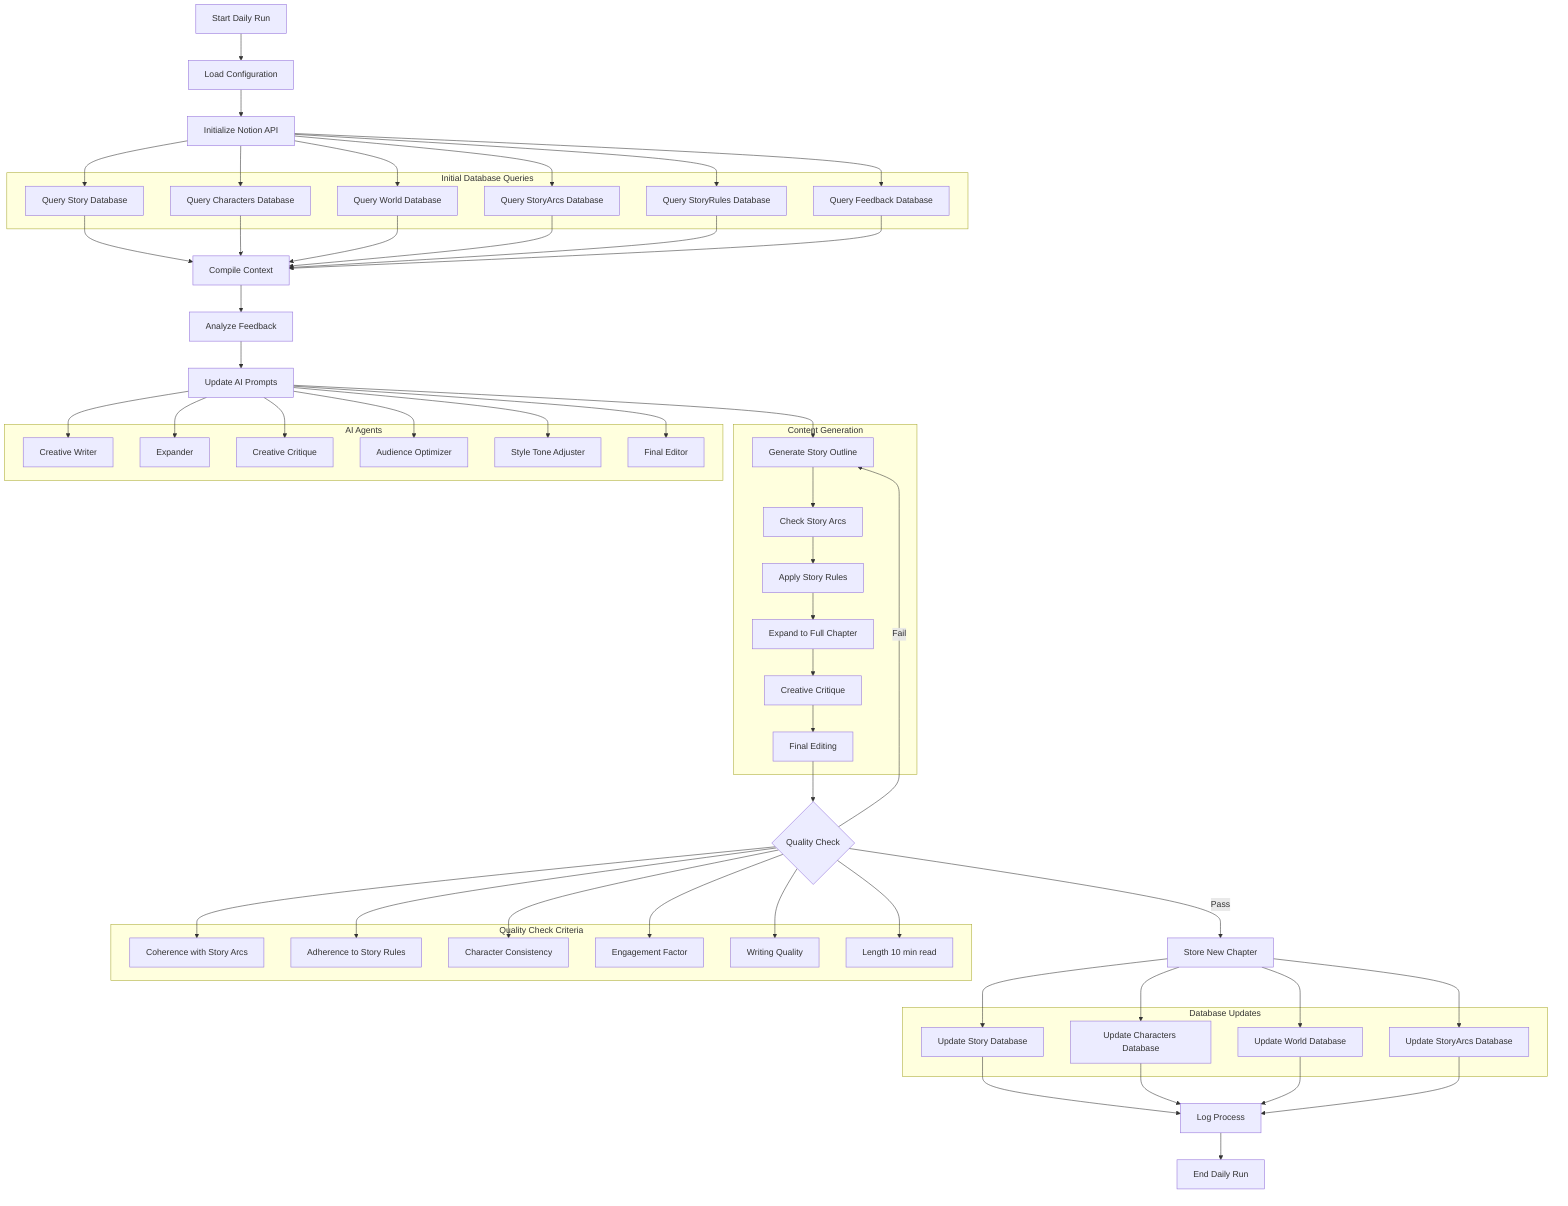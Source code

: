 graph TD
    A[Start Daily Run] --> B[Load Configuration]
    B --> C[Initialize Notion API]
    
    C --> D[Query Story Database]
    C --> E[Query Characters Database]
    C --> F[Query World Database]
    C --> G[Query StoryArcs Database]
    C --> H[Query StoryRules Database]
    C --> I[Query Feedback Database]
    
    D & E & F & G & H & I --> J[Compile Context]
    
    J --> K[Analyze Feedback]
    K --> L[Update AI Prompts]
    
    L --> M[Generate Story Outline]
    M --> N[Check Story Arcs]
    N --> O[Apply Story Rules]
    
    O --> P[Expand to Full Chapter]
    P --> Q[Creative Critique]
    Q --> R[Final Editing]
    
    R --> S{Quality Check}
    S -->|Fail| M
    S -->|Pass| T[Store New Chapter]
    
    T --> U[Update Story Database]
    T --> V[Update Characters Database]
    T --> W[Update World Database]
    T --> X[Update StoryArcs Database]
    
    U & V & W & X --> Y[Log Process]
    Y --> Z[End Daily Run]
    
    subgraph "Initial Database Queries"
    D
    E
    F
    G
    H
    I
    end
    
    subgraph "Content Generation"
    M
    N
    O
    P
    Q
    R
    end
    
    subgraph "Database Updates"
    U
    V
    W
    X
    end
    
    subgraph "AI Agents"
    AA[Creative Writer]
    AB[Expander]
    AC[Creative Critique]
    AD[Audience Optimizer]
    AE[Style Tone Adjuster]
    AF[Final Editor]
    end
    
    L --> AA & AB & AC & AD & AE & AF
    
    subgraph "Quality Check Criteria"
    AG[Coherence with Story Arcs]
    AH[Adherence to Story Rules]
    AI[Character Consistency]
    AJ[Engagement Factor]
    AK[Writing Quality]
    AL[Length 10 min read]
    end
    
    S --> AG & AH & AI & AJ & AK & AL